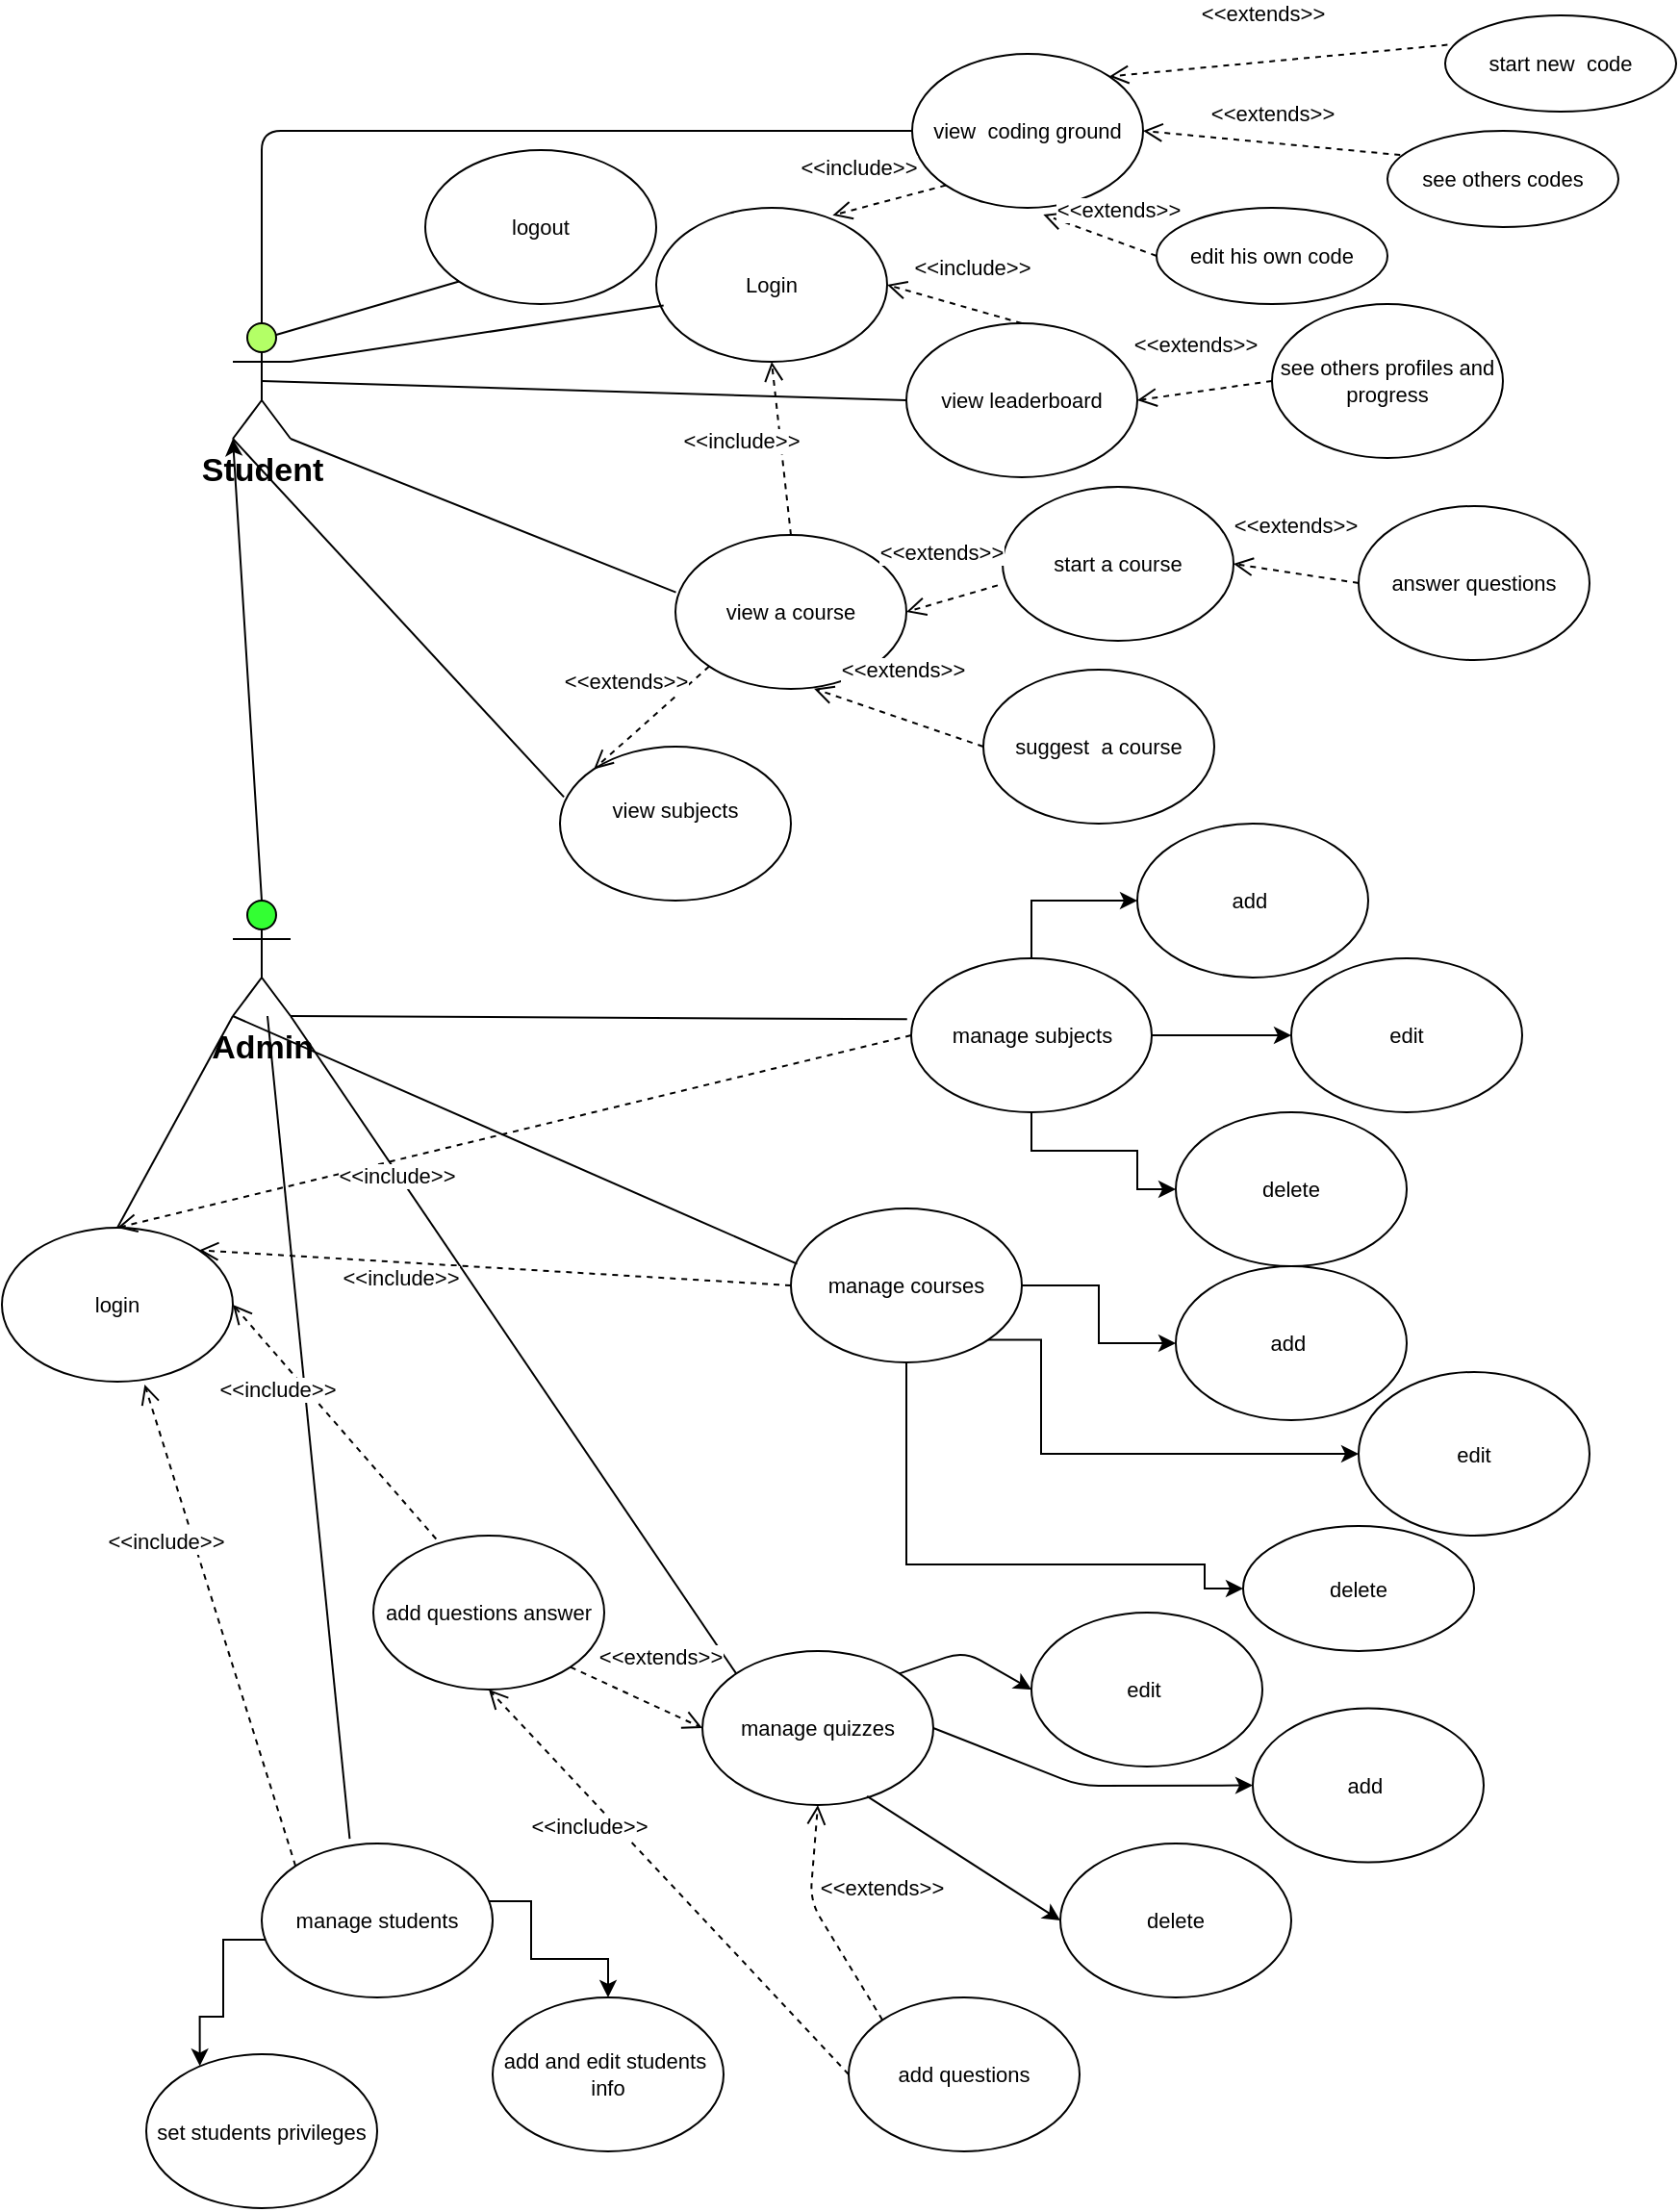 <mxfile version="10.6.3"><diagram id="BWGYLK5VxwosJs1l1dFm" name="Page-1"><mxGraphModel dx="2043" dy="1702" grid="1" gridSize="10" guides="1" tooltips="1" connect="1" arrows="1" fold="1" page="1" pageScale="1" pageWidth="850" pageHeight="1100" math="0" shadow="0"><root><mxCell id="0"/><mxCell id="1" parent="0"/><mxCell id="VfdUTkVHv0oFvYxVyapW-1" value="Student" style="shape=umlActor;verticalLabelPosition=bottom;labelBackgroundColor=#ffffff;verticalAlign=top;html=1;outlineConnect=0;fillColor=#B3FF66;fontStyle=1;fontSize=17;" vertex="1" parent="1"><mxGeometry x="45" y="160" width="30" height="60" as="geometry"/></mxCell><mxCell id="VfdUTkVHv0oFvYxVyapW-2" value="Admin" style="shape=umlActor;verticalLabelPosition=bottom;labelBackgroundColor=#ffffff;verticalAlign=top;html=1;outlineConnect=0;fontStyle=1;fontSize=17;fillColor=#33FF33;" vertex="1" parent="1"><mxGeometry x="45" y="460" width="30" height="60" as="geometry"/></mxCell><mxCell id="VfdUTkVHv0oFvYxVyapW-3" value="" style="endArrow=classic;html=1;exitX=0.5;exitY=0;exitDx=0;exitDy=0;exitPerimeter=0;entryX=0;entryY=1;entryDx=0;entryDy=0;entryPerimeter=0;" edge="1" parent="1" source="VfdUTkVHv0oFvYxVyapW-2" target="VfdUTkVHv0oFvYxVyapW-1"><mxGeometry width="50" height="50" relative="1" as="geometry"><mxPoint x="35" y="400" as="sourcePoint"/><mxPoint x="95" y="450" as="targetPoint"/><Array as="points"/></mxGeometry></mxCell><mxCell id="VfdUTkVHv0oFvYxVyapW-4" value="Login" style="ellipse;whiteSpace=wrap;html=1;fillColor=none;fontSize=11;" vertex="1" parent="1"><mxGeometry x="265" y="100" width="120" height="80" as="geometry"/></mxCell><mxCell id="VfdUTkVHv0oFvYxVyapW-5" value="view a course" style="ellipse;whiteSpace=wrap;html=1;fillColor=none;fontSize=11;" vertex="1" parent="1"><mxGeometry x="275" y="270" width="120" height="80" as="geometry"/></mxCell><mxCell id="VfdUTkVHv0oFvYxVyapW-6" value="suggest&amp;nbsp; a course" style="ellipse;whiteSpace=wrap;html=1;fillColor=none;fontSize=11;" vertex="1" parent="1"><mxGeometry x="435" y="340" width="120" height="80" as="geometry"/></mxCell><mxCell id="VfdUTkVHv0oFvYxVyapW-7" value="logout" style="ellipse;whiteSpace=wrap;html=1;fillColor=none;fontSize=11;" vertex="1" parent="1"><mxGeometry x="145" y="70" width="120" height="80" as="geometry"/></mxCell><mxCell id="VfdUTkVHv0oFvYxVyapW-8" value="view leaderboard" style="ellipse;whiteSpace=wrap;html=1;fillColor=none;fontSize=11;" vertex="1" parent="1"><mxGeometry x="395" y="160" width="120" height="80" as="geometry"/></mxCell><mxCell id="VfdUTkVHv0oFvYxVyapW-9" value="see others profiles and progress&lt;br&gt;" style="ellipse;whiteSpace=wrap;html=1;fillColor=none;fontSize=11;" vertex="1" parent="1"><mxGeometry x="585" y="150" width="120" height="80" as="geometry"/></mxCell><mxCell id="VfdUTkVHv0oFvYxVyapW-10" value="start a course" style="ellipse;whiteSpace=wrap;html=1;fillColor=none;fontSize=11;" vertex="1" parent="1"><mxGeometry x="445" y="245" width="120" height="80" as="geometry"/></mxCell><mxCell id="VfdUTkVHv0oFvYxVyapW-11" value="view subjects&lt;br&gt;&lt;br&gt;" style="ellipse;whiteSpace=wrap;html=1;fillColor=none;fontSize=11;" vertex="1" parent="1"><mxGeometry x="215" y="380" width="120" height="80" as="geometry"/></mxCell><mxCell id="VfdUTkVHv0oFvYxVyapW-12" value="" style="endArrow=none;html=1;fontSize=11;entryX=0;entryY=1;entryDx=0;entryDy=0;exitX=0.75;exitY=0.1;exitDx=0;exitDy=0;exitPerimeter=0;" edge="1" parent="1" source="VfdUTkVHv0oFvYxVyapW-1" target="VfdUTkVHv0oFvYxVyapW-7"><mxGeometry width="50" height="50" relative="1" as="geometry"><mxPoint x="75" y="180" as="sourcePoint"/><mxPoint x="125" y="130" as="targetPoint"/></mxGeometry></mxCell><mxCell id="VfdUTkVHv0oFvYxVyapW-13" value="" style="endArrow=none;html=1;fontSize=11;entryX=0.032;entryY=0.634;entryDx=0;entryDy=0;entryPerimeter=0;exitX=1;exitY=0.333;exitDx=0;exitDy=0;exitPerimeter=0;" edge="1" parent="1" source="VfdUTkVHv0oFvYxVyapW-1" target="VfdUTkVHv0oFvYxVyapW-4"><mxGeometry width="50" height="50" relative="1" as="geometry"><mxPoint x="115" y="220" as="sourcePoint"/><mxPoint x="165" y="170" as="targetPoint"/></mxGeometry></mxCell><mxCell id="VfdUTkVHv0oFvYxVyapW-14" value="" style="endArrow=none;html=1;fontSize=11;exitX=0.5;exitY=0.5;exitDx=0;exitDy=0;exitPerimeter=0;entryX=0;entryY=0.5;entryDx=0;entryDy=0;" edge="1" parent="1" source="VfdUTkVHv0oFvYxVyapW-1" target="VfdUTkVHv0oFvYxVyapW-8"><mxGeometry width="50" height="50" relative="1" as="geometry"><mxPoint x="145" y="240" as="sourcePoint"/><mxPoint x="195" y="190" as="targetPoint"/></mxGeometry></mxCell><mxCell id="VfdUTkVHv0oFvYxVyapW-15" value="" style="endArrow=none;html=1;fontSize=11;exitX=1;exitY=1;exitDx=0;exitDy=0;exitPerimeter=0;entryX=0.002;entryY=0.373;entryDx=0;entryDy=0;entryPerimeter=0;" edge="1" parent="1" source="VfdUTkVHv0oFvYxVyapW-1" target="VfdUTkVHv0oFvYxVyapW-5"><mxGeometry width="50" height="50" relative="1" as="geometry"><mxPoint x="155" y="300" as="sourcePoint"/><mxPoint x="205" y="250" as="targetPoint"/></mxGeometry></mxCell><mxCell id="VfdUTkVHv0oFvYxVyapW-16" value="" style="endArrow=none;html=1;fontSize=11;entryX=0.017;entryY=0.327;entryDx=0;entryDy=0;entryPerimeter=0;exitX=0;exitY=1;exitDx=0;exitDy=0;exitPerimeter=0;" edge="1" parent="1" source="VfdUTkVHv0oFvYxVyapW-1" target="VfdUTkVHv0oFvYxVyapW-11"><mxGeometry width="50" height="50" relative="1" as="geometry"><mxPoint x="105" y="340" as="sourcePoint"/><mxPoint x="215" y="400" as="targetPoint"/></mxGeometry></mxCell><mxCell id="VfdUTkVHv0oFvYxVyapW-17" value="&amp;lt;&amp;lt;extends&amp;gt;&amp;gt;" style="html=1;verticalAlign=bottom;endArrow=open;dashed=1;endSize=8;fontSize=11;exitX=0;exitY=0.5;exitDx=0;exitDy=0;entryX=1;entryY=0.5;entryDx=0;entryDy=0;" edge="1" parent="1" source="VfdUTkVHv0oFvYxVyapW-9" target="VfdUTkVHv0oFvYxVyapW-8"><mxGeometry x="0.08" y="-16" relative="1" as="geometry"><mxPoint x="575" y="190" as="sourcePoint"/><mxPoint x="495" y="190" as="targetPoint"/><mxPoint as="offset"/></mxGeometry></mxCell><mxCell id="VfdUTkVHv0oFvYxVyapW-18" value="&amp;lt;&amp;lt;extends&amp;gt;&amp;gt;" style="html=1;verticalAlign=bottom;endArrow=open;dashed=1;endSize=8;fontSize=11;exitX=-0.021;exitY=0.64;exitDx=0;exitDy=0;entryX=1;entryY=0.5;entryDx=0;entryDy=0;exitPerimeter=0;" edge="1" parent="1" source="VfdUTkVHv0oFvYxVyapW-10" target="VfdUTkVHv0oFvYxVyapW-5"><mxGeometry x="0.08" y="-16" relative="1" as="geometry"><mxPoint x="455" y="290" as="sourcePoint"/><mxPoint x="385" y="300" as="targetPoint"/><mxPoint as="offset"/></mxGeometry></mxCell><mxCell id="VfdUTkVHv0oFvYxVyapW-19" value="&amp;lt;&amp;lt;extends&amp;gt;&amp;gt;" style="html=1;verticalAlign=bottom;endArrow=open;dashed=1;endSize=8;fontSize=11;exitX=0;exitY=0.5;exitDx=0;exitDy=0;entryX=0.6;entryY=0.998;entryDx=0;entryDy=0;entryPerimeter=0;" edge="1" parent="1" source="VfdUTkVHv0oFvYxVyapW-6" target="VfdUTkVHv0oFvYxVyapW-5"><mxGeometry x="0.08" y="-16" relative="1" as="geometry"><mxPoint x="435" y="370" as="sourcePoint"/><mxPoint x="365" y="380" as="targetPoint"/><mxPoint as="offset"/></mxGeometry></mxCell><mxCell id="VfdUTkVHv0oFvYxVyapW-20" value="manage courses" style="ellipse;whiteSpace=wrap;html=1;fillColor=none;fontSize=11;" vertex="1" parent="1"><mxGeometry x="335" y="620" width="120" height="80" as="geometry"/></mxCell><mxCell id="VfdUTkVHv0oFvYxVyapW-21" style="edgeStyle=orthogonalEdgeStyle;rounded=0;orthogonalLoop=1;jettySize=auto;html=1;entryX=0;entryY=0.5;entryDx=0;entryDy=0;fontSize=11;exitX=1;exitY=0.5;exitDx=0;exitDy=0;" edge="1" parent="1" source="VfdUTkVHv0oFvYxVyapW-24" target="VfdUTkVHv0oFvYxVyapW-31"><mxGeometry relative="1" as="geometry"/></mxCell><mxCell id="VfdUTkVHv0oFvYxVyapW-22" style="edgeStyle=orthogonalEdgeStyle;rounded=0;orthogonalLoop=1;jettySize=auto;html=1;entryX=0;entryY=0.5;entryDx=0;entryDy=0;fontSize=11;" edge="1" parent="1" source="VfdUTkVHv0oFvYxVyapW-24" target="VfdUTkVHv0oFvYxVyapW-29"><mxGeometry relative="1" as="geometry"/></mxCell><mxCell id="VfdUTkVHv0oFvYxVyapW-23" style="edgeStyle=orthogonalEdgeStyle;rounded=0;orthogonalLoop=1;jettySize=auto;html=1;entryX=0;entryY=0.5;entryDx=0;entryDy=0;fontSize=11;" edge="1" parent="1" source="VfdUTkVHv0oFvYxVyapW-24" target="VfdUTkVHv0oFvYxVyapW-30"><mxGeometry relative="1" as="geometry"><Array as="points"><mxPoint x="460" y="590"/><mxPoint x="515" y="590"/><mxPoint x="515" y="610"/></Array></mxGeometry></mxCell><mxCell id="VfdUTkVHv0oFvYxVyapW-24" value="manage subjects" style="ellipse;whiteSpace=wrap;html=1;fillColor=none;fontSize=11;" vertex="1" parent="1"><mxGeometry x="397.5" y="490" width="125" height="80" as="geometry"/></mxCell><mxCell id="VfdUTkVHv0oFvYxVyapW-25" value="manage quizzes" style="ellipse;whiteSpace=wrap;html=1;fillColor=none;fontSize=11;" vertex="1" parent="1"><mxGeometry x="289" y="850" width="120" height="80" as="geometry"/></mxCell><mxCell id="VfdUTkVHv0oFvYxVyapW-26" style="edgeStyle=orthogonalEdgeStyle;rounded=0;orthogonalLoop=1;jettySize=auto;html=1;fontSize=11;" edge="1" parent="1" source="VfdUTkVHv0oFvYxVyapW-28" target="VfdUTkVHv0oFvYxVyapW-58"><mxGeometry relative="1" as="geometry"><Array as="points"><mxPoint x="200" y="980"/><mxPoint x="200" y="1010"/><mxPoint x="240" y="1010"/></Array></mxGeometry></mxCell><mxCell id="VfdUTkVHv0oFvYxVyapW-27" style="edgeStyle=orthogonalEdgeStyle;rounded=0;orthogonalLoop=1;jettySize=auto;html=1;entryX=0.232;entryY=0.077;entryDx=0;entryDy=0;entryPerimeter=0;fontSize=11;" edge="1" parent="1" source="VfdUTkVHv0oFvYxVyapW-28" target="VfdUTkVHv0oFvYxVyapW-59"><mxGeometry relative="1" as="geometry"><Array as="points"><mxPoint x="40" y="1000"/><mxPoint x="40" y="1040"/><mxPoint x="27" y="1040"/></Array></mxGeometry></mxCell><mxCell id="VfdUTkVHv0oFvYxVyapW-28" value="manage students" style="ellipse;whiteSpace=wrap;html=1;fillColor=none;fontSize=11;" vertex="1" parent="1"><mxGeometry x="60" y="950" width="120" height="80" as="geometry"/></mxCell><mxCell id="VfdUTkVHv0oFvYxVyapW-29" value="add&amp;nbsp;" style="ellipse;whiteSpace=wrap;html=1;fillColor=none;fontSize=11;" vertex="1" parent="1"><mxGeometry x="515" y="420" width="120" height="80" as="geometry"/></mxCell><mxCell id="VfdUTkVHv0oFvYxVyapW-30" value="delete" style="ellipse;whiteSpace=wrap;html=1;fillColor=none;fontSize=11;" vertex="1" parent="1"><mxGeometry x="535" y="570" width="120" height="80" as="geometry"/></mxCell><mxCell id="VfdUTkVHv0oFvYxVyapW-31" value="edit" style="ellipse;whiteSpace=wrap;html=1;fillColor=none;fontSize=11;" vertex="1" parent="1"><mxGeometry x="595" y="490" width="120" height="80" as="geometry"/></mxCell><mxCell id="VfdUTkVHv0oFvYxVyapW-32" value="" style="endArrow=none;html=1;fontSize=11;entryX=-0.017;entryY=0.396;entryDx=0;entryDy=0;entryPerimeter=0;exitX=1;exitY=1;exitDx=0;exitDy=0;exitPerimeter=0;" edge="1" parent="1" source="VfdUTkVHv0oFvYxVyapW-2" target="VfdUTkVHv0oFvYxVyapW-24"><mxGeometry width="50" height="50" relative="1" as="geometry"><mxPoint x="145" y="585" as="sourcePoint"/><mxPoint x="195" y="535" as="targetPoint"/></mxGeometry></mxCell><mxCell id="VfdUTkVHv0oFvYxVyapW-33" value="view&amp;nbsp; coding ground" style="ellipse;whiteSpace=wrap;html=1;fillColor=none;fontSize=11;" vertex="1" parent="1"><mxGeometry x="398" y="20" width="120" height="80" as="geometry"/></mxCell><mxCell id="VfdUTkVHv0oFvYxVyapW-34" value="start new&amp;nbsp; code" style="ellipse;whiteSpace=wrap;html=1;fillColor=none;fontSize=11;" vertex="1" parent="1"><mxGeometry x="675" width="120" height="50" as="geometry"/></mxCell><mxCell id="VfdUTkVHv0oFvYxVyapW-35" value="see others codes" style="ellipse;whiteSpace=wrap;html=1;fillColor=none;fontSize=11;" vertex="1" parent="1"><mxGeometry x="645" y="60" width="120" height="50" as="geometry"/></mxCell><mxCell id="VfdUTkVHv0oFvYxVyapW-36" value="edit his own code" style="ellipse;whiteSpace=wrap;html=1;fillColor=none;fontSize=11;" vertex="1" parent="1"><mxGeometry x="525" y="100" width="120" height="50" as="geometry"/></mxCell><mxCell id="VfdUTkVHv0oFvYxVyapW-37" value="&amp;lt;&amp;lt;extends&amp;gt;&amp;gt;" style="html=1;verticalAlign=bottom;endArrow=open;dashed=1;endSize=8;fontSize=11;exitX=0.01;exitY=0.306;exitDx=0;exitDy=0;entryX=1;entryY=0;entryDx=0;entryDy=0;exitPerimeter=0;" edge="1" parent="1" source="VfdUTkVHv0oFvYxVyapW-34" target="VfdUTkVHv0oFvYxVyapW-33"><mxGeometry x="0.08" y="-16" relative="1" as="geometry"><mxPoint x="631.5" y="15" as="sourcePoint"/><mxPoint x="561.5" y="25" as="targetPoint"/><mxPoint as="offset"/></mxGeometry></mxCell><mxCell id="VfdUTkVHv0oFvYxVyapW-38" value="&amp;lt;&amp;lt;extends&amp;gt;&amp;gt;" style="html=1;verticalAlign=bottom;endArrow=open;dashed=1;endSize=8;fontSize=11;exitX=0.055;exitY=0.251;exitDx=0;exitDy=0;entryX=1;entryY=0.5;entryDx=0;entryDy=0;exitPerimeter=0;" edge="1" parent="1" source="VfdUTkVHv0oFvYxVyapW-35" target="VfdUTkVHv0oFvYxVyapW-33"><mxGeometry x="0.009" y="-6" relative="1" as="geometry"><mxPoint x="620" y="70" as="sourcePoint"/><mxPoint x="550" y="80" as="targetPoint"/><mxPoint as="offset"/><Array as="points"/></mxGeometry></mxCell><mxCell id="VfdUTkVHv0oFvYxVyapW-39" value="&amp;lt;&amp;lt;extends&amp;gt;&amp;gt;" style="html=1;verticalAlign=bottom;endArrow=open;dashed=1;endSize=8;fontSize=11;exitX=0;exitY=0.5;exitDx=0;exitDy=0;entryX=0.568;entryY=1.043;entryDx=0;entryDy=0;entryPerimeter=0;" edge="1" parent="1" source="VfdUTkVHv0oFvYxVyapW-36" target="VfdUTkVHv0oFvYxVyapW-33"><mxGeometry x="-0.238" y="-7" relative="1" as="geometry"><mxPoint x="530" y="135" as="sourcePoint"/><mxPoint x="460" y="145" as="targetPoint"/><mxPoint as="offset"/></mxGeometry></mxCell><mxCell id="VfdUTkVHv0oFvYxVyapW-40" value="" style="endArrow=none;html=1;fontSize=11;exitX=0.5;exitY=0;exitDx=0;exitDy=0;exitPerimeter=0;entryX=0;entryY=0.5;entryDx=0;entryDy=0;" edge="1" parent="1" source="VfdUTkVHv0oFvYxVyapW-1" target="VfdUTkVHv0oFvYxVyapW-33"><mxGeometry width="50" height="50" relative="1" as="geometry"><mxPoint x="75" y="80" as="sourcePoint"/><mxPoint x="215" y="20" as="targetPoint"/><Array as="points"><mxPoint x="60" y="60"/></Array></mxGeometry></mxCell><mxCell id="VfdUTkVHv0oFvYxVyapW-41" style="edgeStyle=orthogonalEdgeStyle;rounded=0;orthogonalLoop=1;jettySize=auto;html=1;entryX=0;entryY=0.5;entryDx=0;entryDy=0;fontSize=11;exitX=1;exitY=1;exitDx=0;exitDy=0;" edge="1" parent="1" source="VfdUTkVHv0oFvYxVyapW-20" target="VfdUTkVHv0oFvYxVyapW-46"><mxGeometry relative="1" as="geometry"><mxPoint x="558.143" y="744.714" as="sourcePoint"/><Array as="points"><mxPoint x="465" y="688"/><mxPoint x="465" y="747"/></Array></mxGeometry></mxCell><mxCell id="VfdUTkVHv0oFvYxVyapW-42" style="edgeStyle=orthogonalEdgeStyle;rounded=0;orthogonalLoop=1;jettySize=auto;html=1;entryX=0;entryY=0.5;entryDx=0;entryDy=0;fontSize=11;exitX=1;exitY=0.5;exitDx=0;exitDy=0;" edge="1" parent="1" source="VfdUTkVHv0oFvYxVyapW-20" target="VfdUTkVHv0oFvYxVyapW-44"><mxGeometry relative="1" as="geometry"><mxPoint x="495" y="705" as="sourcePoint"/></mxGeometry></mxCell><mxCell id="VfdUTkVHv0oFvYxVyapW-43" style="edgeStyle=orthogonalEdgeStyle;rounded=0;orthogonalLoop=1;jettySize=auto;html=1;entryX=0;entryY=0.5;entryDx=0;entryDy=0;fontSize=11;exitX=0.5;exitY=1;exitDx=0;exitDy=0;" edge="1" parent="1" source="VfdUTkVHv0oFvYxVyapW-20" target="VfdUTkVHv0oFvYxVyapW-45"><mxGeometry relative="1" as="geometry"><mxPoint x="495" y="785" as="sourcePoint"/><Array as="points"><mxPoint x="395" y="805"/><mxPoint x="550" y="805"/><mxPoint x="550" y="817"/></Array></mxGeometry></mxCell><mxCell id="VfdUTkVHv0oFvYxVyapW-44" value="add&amp;nbsp;" style="ellipse;whiteSpace=wrap;html=1;fillColor=none;fontSize=11;" vertex="1" parent="1"><mxGeometry x="535" y="650" width="120" height="80" as="geometry"/></mxCell><mxCell id="VfdUTkVHv0oFvYxVyapW-45" value="delete" style="ellipse;whiteSpace=wrap;html=1;fillColor=none;fontSize=11;" vertex="1" parent="1"><mxGeometry x="570" y="785" width="120" height="65" as="geometry"/></mxCell><mxCell id="VfdUTkVHv0oFvYxVyapW-46" value="edit" style="ellipse;whiteSpace=wrap;html=1;fillColor=none;fontSize=11;" vertex="1" parent="1"><mxGeometry x="630" y="705" width="120" height="85" as="geometry"/></mxCell><mxCell id="VfdUTkVHv0oFvYxVyapW-47" value="add&amp;nbsp;" style="ellipse;whiteSpace=wrap;html=1;fillColor=none;fontSize=11;" vertex="1" parent="1"><mxGeometry x="575" y="879.786" width="120" height="80" as="geometry"/></mxCell><mxCell id="VfdUTkVHv0oFvYxVyapW-48" value="edit&amp;nbsp;" style="ellipse;whiteSpace=wrap;html=1;fillColor=none;fontSize=11;" vertex="1" parent="1"><mxGeometry x="460" y="830" width="120" height="80" as="geometry"/></mxCell><mxCell id="VfdUTkVHv0oFvYxVyapW-49" value="delete" style="ellipse;whiteSpace=wrap;html=1;fillColor=none;fontSize=11;" vertex="1" parent="1"><mxGeometry x="475" y="950" width="120" height="80" as="geometry"/></mxCell><mxCell id="VfdUTkVHv0oFvYxVyapW-50" value="" style="endArrow=classic;html=1;fontSize=11;entryX=0;entryY=0.5;entryDx=0;entryDy=0;exitX=1;exitY=0;exitDx=0;exitDy=0;" edge="1" parent="1" source="VfdUTkVHv0oFvYxVyapW-25" target="VfdUTkVHv0oFvYxVyapW-48"><mxGeometry width="50" height="50" relative="1" as="geometry"><mxPoint x="185" y="900" as="sourcePoint"/><mxPoint x="235" y="850" as="targetPoint"/><Array as="points"><mxPoint x="425" y="850"/></Array></mxGeometry></mxCell><mxCell id="VfdUTkVHv0oFvYxVyapW-51" value="" style="endArrow=classic;html=1;fontSize=11;entryX=0;entryY=0.5;entryDx=0;entryDy=0;exitX=1;exitY=0.5;exitDx=0;exitDy=0;" edge="1" parent="1" source="VfdUTkVHv0oFvYxVyapW-25" target="VfdUTkVHv0oFvYxVyapW-47"><mxGeometry width="50" height="50" relative="1" as="geometry"><mxPoint x="335" y="1010" as="sourcePoint"/><mxPoint x="385" y="960" as="targetPoint"/><Array as="points"><mxPoint x="485" y="920"/></Array></mxGeometry></mxCell><mxCell id="VfdUTkVHv0oFvYxVyapW-52" value="" style="endArrow=classic;html=1;fontSize=11;exitX=0.713;exitY=0.943;exitDx=0;exitDy=0;exitPerimeter=0;entryX=0;entryY=0.5;entryDx=0;entryDy=0;" edge="1" parent="1" source="VfdUTkVHv0oFvYxVyapW-25" target="VfdUTkVHv0oFvYxVyapW-49"><mxGeometry width="50" height="50" relative="1" as="geometry"><mxPoint x="375" y="1010" as="sourcePoint"/><mxPoint x="425" y="960" as="targetPoint"/></mxGeometry></mxCell><mxCell id="VfdUTkVHv0oFvYxVyapW-53" value="" style="endArrow=none;html=1;fontSize=11;exitX=1;exitY=1;exitDx=0;exitDy=0;exitPerimeter=0;entryX=0;entryY=0;entryDx=0;entryDy=0;" edge="1" parent="1" source="VfdUTkVHv0oFvYxVyapW-2" target="VfdUTkVHv0oFvYxVyapW-25"><mxGeometry width="50" height="50" relative="1" as="geometry"><mxPoint x="65" y="520" as="sourcePoint"/><mxPoint x="185" y="630" as="targetPoint"/></mxGeometry></mxCell><mxCell id="VfdUTkVHv0oFvYxVyapW-54" value="" style="endArrow=none;html=1;fontSize=11;exitX=0.381;exitY=-0.031;exitDx=0;exitDy=0;exitPerimeter=0;" edge="1" parent="1" source="VfdUTkVHv0oFvYxVyapW-28" target="VfdUTkVHv0oFvYxVyapW-2"><mxGeometry width="50" height="50" relative="1" as="geometry"><mxPoint x="165" y="860" as="sourcePoint"/><mxPoint x="215" y="810" as="targetPoint"/></mxGeometry></mxCell><mxCell id="VfdUTkVHv0oFvYxVyapW-55" value="" style="endArrow=none;html=1;fontSize=11;entryX=0.027;entryY=0.36;entryDx=0;entryDy=0;entryPerimeter=0;exitX=0;exitY=1;exitDx=0;exitDy=0;exitPerimeter=0;" edge="1" parent="1" source="VfdUTkVHv0oFvYxVyapW-2" target="VfdUTkVHv0oFvYxVyapW-20"><mxGeometry width="50" height="50" relative="1" as="geometry"><mxPoint x="205" y="600" as="sourcePoint"/><mxPoint x="255" y="550" as="targetPoint"/></mxGeometry></mxCell><mxCell id="VfdUTkVHv0oFvYxVyapW-56" value="&amp;lt;&amp;lt;extends&amp;gt;&amp;gt;" style="html=1;verticalAlign=bottom;endArrow=open;dashed=1;endSize=8;fontSize=11;entryX=0.5;entryY=1;entryDx=0;entryDy=0;exitX=0;exitY=0;exitDx=0;exitDy=0;" edge="1" parent="1" source="VfdUTkVHv0oFvYxVyapW-57" target="VfdUTkVHv0oFvYxVyapW-25"><mxGeometry x="0.217" y="-37" relative="1" as="geometry"><mxPoint x="365" y="1040" as="sourcePoint"/><mxPoint x="325" y="1020" as="targetPoint"/><mxPoint y="1" as="offset"/><Array as="points"><mxPoint x="345" y="980"/></Array></mxGeometry></mxCell><mxCell id="VfdUTkVHv0oFvYxVyapW-57" value="add questions" style="ellipse;whiteSpace=wrap;html=1;fillColor=none;fontSize=11;" vertex="1" parent="1"><mxGeometry x="365" y="1030" width="120" height="80" as="geometry"/></mxCell><mxCell id="VfdUTkVHv0oFvYxVyapW-58" value="add and edit students&amp;nbsp;&lt;br&gt;info&lt;br&gt;" style="ellipse;whiteSpace=wrap;html=1;fillColor=none;fontSize=11;" vertex="1" parent="1"><mxGeometry x="180" y="1030" width="120" height="80" as="geometry"/></mxCell><mxCell id="VfdUTkVHv0oFvYxVyapW-59" value="set students privileges" style="ellipse;whiteSpace=wrap;html=1;fillColor=none;fontSize=11;" vertex="1" parent="1"><mxGeometry y="1059.5" width="120" height="80" as="geometry"/></mxCell><mxCell id="VfdUTkVHv0oFvYxVyapW-60" value="&amp;lt;&amp;lt;extends&amp;gt;&amp;gt;" style="html=1;verticalAlign=bottom;endArrow=open;dashed=1;endSize=8;fontSize=11;entryX=0;entryY=0.5;entryDx=0;entryDy=0;exitX=1;exitY=1;exitDx=0;exitDy=0;" edge="1" parent="1" source="VfdUTkVHv0oFvYxVyapW-61" target="VfdUTkVHv0oFvYxVyapW-25"><mxGeometry x="0.081" y="30" relative="1" as="geometry"><mxPoint x="257" y="870" as="sourcePoint"/><mxPoint x="278.857" y="930.214" as="targetPoint"/><mxPoint x="-3" y="14" as="offset"/><Array as="points"/></mxGeometry></mxCell><mxCell id="VfdUTkVHv0oFvYxVyapW-61" value="add questions answer" style="ellipse;whiteSpace=wrap;html=1;fillColor=none;fontSize=11;" vertex="1" parent="1"><mxGeometry x="118" y="790" width="120" height="80" as="geometry"/></mxCell><mxCell id="VfdUTkVHv0oFvYxVyapW-62" value="&amp;lt;&amp;lt;include&amp;gt;&amp;gt;" style="html=1;verticalAlign=bottom;endArrow=open;dashed=1;endSize=8;fontSize=11;exitX=0;exitY=1;exitDx=0;exitDy=0;entryX=0.764;entryY=0.049;entryDx=0;entryDy=0;entryPerimeter=0;" edge="1" parent="1" source="VfdUTkVHv0oFvYxVyapW-33" target="VfdUTkVHv0oFvYxVyapW-4"><mxGeometry x="0.437" y="-12" relative="1" as="geometry"><mxPoint x="486.5" y="93.167" as="sourcePoint"/><mxPoint x="309.833" y="109.833" as="targetPoint"/><mxPoint as="offset"/></mxGeometry></mxCell><mxCell id="VfdUTkVHv0oFvYxVyapW-63" value="&amp;lt;&amp;lt;include&amp;gt;&amp;gt;" style="html=1;verticalAlign=bottom;endArrow=open;dashed=1;endSize=8;fontSize=11;exitX=0.5;exitY=0;exitDx=0;exitDy=0;entryX=1;entryY=0.5;entryDx=0;entryDy=0;" edge="1" parent="1" source="VfdUTkVHv0oFvYxVyapW-8" target="VfdUTkVHv0oFvYxVyapW-4"><mxGeometry x="-0.18" y="-12" relative="1" as="geometry"><mxPoint x="425.333" y="98" as="sourcePoint"/><mxPoint x="367" y="114.667" as="targetPoint"/><mxPoint as="offset"/></mxGeometry></mxCell><mxCell id="VfdUTkVHv0oFvYxVyapW-64" value="&amp;lt;&amp;lt;include&amp;gt;&amp;gt;" style="html=1;verticalAlign=bottom;endArrow=open;dashed=1;endSize=8;fontSize=11;exitX=0.5;exitY=0;exitDx=0;exitDy=0;entryX=0.5;entryY=1;entryDx=0;entryDy=0;" edge="1" parent="1" source="VfdUTkVHv0oFvYxVyapW-5" target="VfdUTkVHv0oFvYxVyapW-4"><mxGeometry x="-0.068" y="21" relative="1" as="geometry"><mxPoint x="377" y="124.667" as="sourcePoint"/><mxPoint x="435.333" y="108" as="targetPoint"/><mxPoint y="-1" as="offset"/></mxGeometry></mxCell><mxCell id="VfdUTkVHv0oFvYxVyapW-68" value="answer questions" style="ellipse;whiteSpace=wrap;html=1;fillColor=none;fontSize=11;" vertex="1" parent="1"><mxGeometry x="630" y="255" width="120" height="80" as="geometry"/></mxCell><mxCell id="VfdUTkVHv0oFvYxVyapW-69" value="&amp;lt;&amp;lt;extends&amp;gt;&amp;gt;" style="html=1;verticalAlign=bottom;endArrow=open;dashed=1;endSize=8;fontSize=11;exitX=0;exitY=0.5;exitDx=0;exitDy=0;entryX=1;entryY=0.5;entryDx=0;entryDy=0;" edge="1" parent="1" source="VfdUTkVHv0oFvYxVyapW-68" target="VfdUTkVHv0oFvYxVyapW-10"><mxGeometry x="0.08" y="-16" relative="1" as="geometry"><mxPoint x="452" y="306.333" as="sourcePoint"/><mxPoint x="405.333" y="319.667" as="targetPoint"/><mxPoint as="offset"/></mxGeometry></mxCell><mxCell id="VfdUTkVHv0oFvYxVyapW-70" value="&amp;lt;&amp;lt;extends&amp;gt;&amp;gt;" style="html=1;verticalAlign=bottom;endArrow=open;dashed=1;endSize=8;fontSize=11;exitX=0;exitY=1;exitDx=0;exitDy=0;entryX=0;entryY=0;entryDx=0;entryDy=0;" edge="1" parent="1" source="VfdUTkVHv0oFvYxVyapW-5" target="VfdUTkVHv0oFvYxVyapW-11"><mxGeometry x="0.08" y="-16" relative="1" as="geometry"><mxPoint x="640.333" y="304.667" as="sourcePoint"/><mxPoint x="575.333" y="294.667" as="targetPoint"/><mxPoint as="offset"/></mxGeometry></mxCell><mxCell id="VfdUTkVHv0oFvYxVyapW-71" value="&amp;lt;&amp;lt;include&amp;gt;&amp;gt;" style="html=1;verticalAlign=bottom;endArrow=open;dashed=1;endSize=8;fontSize=11;entryX=0.5;entryY=1;entryDx=0;entryDy=0;exitX=0;exitY=0.5;exitDx=0;exitDy=0;" edge="1" parent="1" source="VfdUTkVHv0oFvYxVyapW-57" target="VfdUTkVHv0oFvYxVyapW-61"><mxGeometry x="0.315" y="17" relative="1" as="geometry"><mxPoint x="392" y="1051.333" as="sourcePoint"/><mxPoint x="358.667" y="939.667" as="targetPoint"/><mxPoint as="offset"/></mxGeometry></mxCell><mxCell id="VfdUTkVHv0oFvYxVyapW-73" value="login" style="ellipse;whiteSpace=wrap;html=1;fillColor=none;fontSize=11;" vertex="1" parent="1"><mxGeometry x="-75" y="630" width="120" height="80" as="geometry"/></mxCell><mxCell id="VfdUTkVHv0oFvYxVyapW-74" value="" style="endArrow=none;html=1;fontSize=11;entryX=0.5;entryY=0;entryDx=0;entryDy=0;exitX=0;exitY=1;exitDx=0;exitDy=0;exitPerimeter=0;" edge="1" parent="1" source="VfdUTkVHv0oFvYxVyapW-2" target="VfdUTkVHv0oFvYxVyapW-73"><mxGeometry width="50" height="50" relative="1" as="geometry"><mxPoint x="55.333" y="529.667" as="sourcePoint"/><mxPoint x="348.667" y="658" as="targetPoint"/></mxGeometry></mxCell><mxCell id="VfdUTkVHv0oFvYxVyapW-77" value="&amp;lt;&amp;lt;include&amp;gt;&amp;gt;" style="html=1;verticalAlign=bottom;endArrow=open;dashed=1;endSize=8;fontSize=11;entryX=1;entryY=0.5;entryDx=0;entryDy=0;exitX=0.272;exitY=0.022;exitDx=0;exitDy=0;exitPerimeter=0;" edge="1" parent="1" source="VfdUTkVHv0oFvYxVyapW-61" target="VfdUTkVHv0oFvYxVyapW-73"><mxGeometry x="0.315" y="17" relative="1" as="geometry"><mxPoint x="375.333" y="1079.667" as="sourcePoint"/><mxPoint x="188.667" y="879.667" as="targetPoint"/><mxPoint as="offset"/></mxGeometry></mxCell><mxCell id="VfdUTkVHv0oFvYxVyapW-78" value="&amp;lt;&amp;lt;include&amp;gt;&amp;gt;" style="html=1;verticalAlign=bottom;endArrow=open;dashed=1;endSize=8;fontSize=11;entryX=1;entryY=0;entryDx=0;entryDy=0;exitX=0;exitY=0.5;exitDx=0;exitDy=0;" edge="1" parent="1" source="VfdUTkVHv0oFvYxVyapW-20" target="VfdUTkVHv0oFvYxVyapW-73"><mxGeometry x="0.315" y="17" relative="1" as="geometry"><mxPoint x="160.333" y="801.333" as="sourcePoint"/><mxPoint x="55.333" y="679.667" as="targetPoint"/><mxPoint as="offset"/></mxGeometry></mxCell><mxCell id="VfdUTkVHv0oFvYxVyapW-79" value="&amp;lt;&amp;lt;include&amp;gt;&amp;gt;" style="html=1;verticalAlign=bottom;endArrow=open;dashed=1;endSize=8;fontSize=11;entryX=0.5;entryY=0;entryDx=0;entryDy=0;exitX=0;exitY=0.5;exitDx=0;exitDy=0;" edge="1" parent="1" source="VfdUTkVHv0oFvYxVyapW-24" target="VfdUTkVHv0oFvYxVyapW-73"><mxGeometry x="0.315" y="17" relative="1" as="geometry"><mxPoint x="170.333" y="811.333" as="sourcePoint"/><mxPoint x="65.333" y="689.667" as="targetPoint"/><mxPoint as="offset"/></mxGeometry></mxCell><mxCell id="VfdUTkVHv0oFvYxVyapW-80" value="&amp;lt;&amp;lt;include&amp;gt;&amp;gt;" style="html=1;verticalAlign=bottom;endArrow=open;dashed=1;endSize=8;fontSize=11;entryX=0.618;entryY=1.019;entryDx=0;entryDy=0;exitX=0;exitY=0;exitDx=0;exitDy=0;entryPerimeter=0;" edge="1" parent="1" source="VfdUTkVHv0oFvYxVyapW-28" target="VfdUTkVHv0oFvYxVyapW-73"><mxGeometry x="0.315" y="17" relative="1" as="geometry"><mxPoint x="180.333" y="821.333" as="sourcePoint"/><mxPoint x="75.333" y="699.667" as="targetPoint"/><mxPoint as="offset"/></mxGeometry></mxCell></root></mxGraphModel></diagram></mxfile>